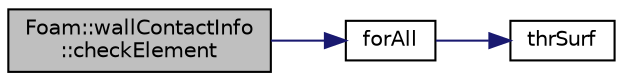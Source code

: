 digraph "Foam::wallContactInfo::checkElement"
{
 // LATEX_PDF_SIZE
  edge [fontname="Helvetica",fontsize="10",labelfontname="Helvetica",labelfontsize="10"];
  node [fontname="Helvetica",fontsize="10",shape=record];
  rankdir="LR";
  Node1 [label="Foam::wallContactInfo\l::checkElement",height=0.2,width=0.4,color="black", fillcolor="grey75", style="filled", fontcolor="black",tooltip=" "];
  Node1 -> Node2 [color="midnightblue",fontsize="10",style="solid"];
  Node2 [label="forAll",height=0.2,width=0.4,color="black", fillcolor="white", style="filled",URL="$addModels_2initializeAddModels_8H.html#adcd69a620b2d93c893cbf0e92bb7c5d7",tooltip=" "];
  Node2 -> Node3 [color="midnightblue",fontsize="10",style="solid"];
  Node3 [label="thrSurf",height=0.2,width=0.4,color="black", fillcolor="white", style="filled",URL="$addModels_2initializeAddModels_8H.html#a12947c9cf4cff46d3d0a324e3e718f45",tooltip=" "];
}
